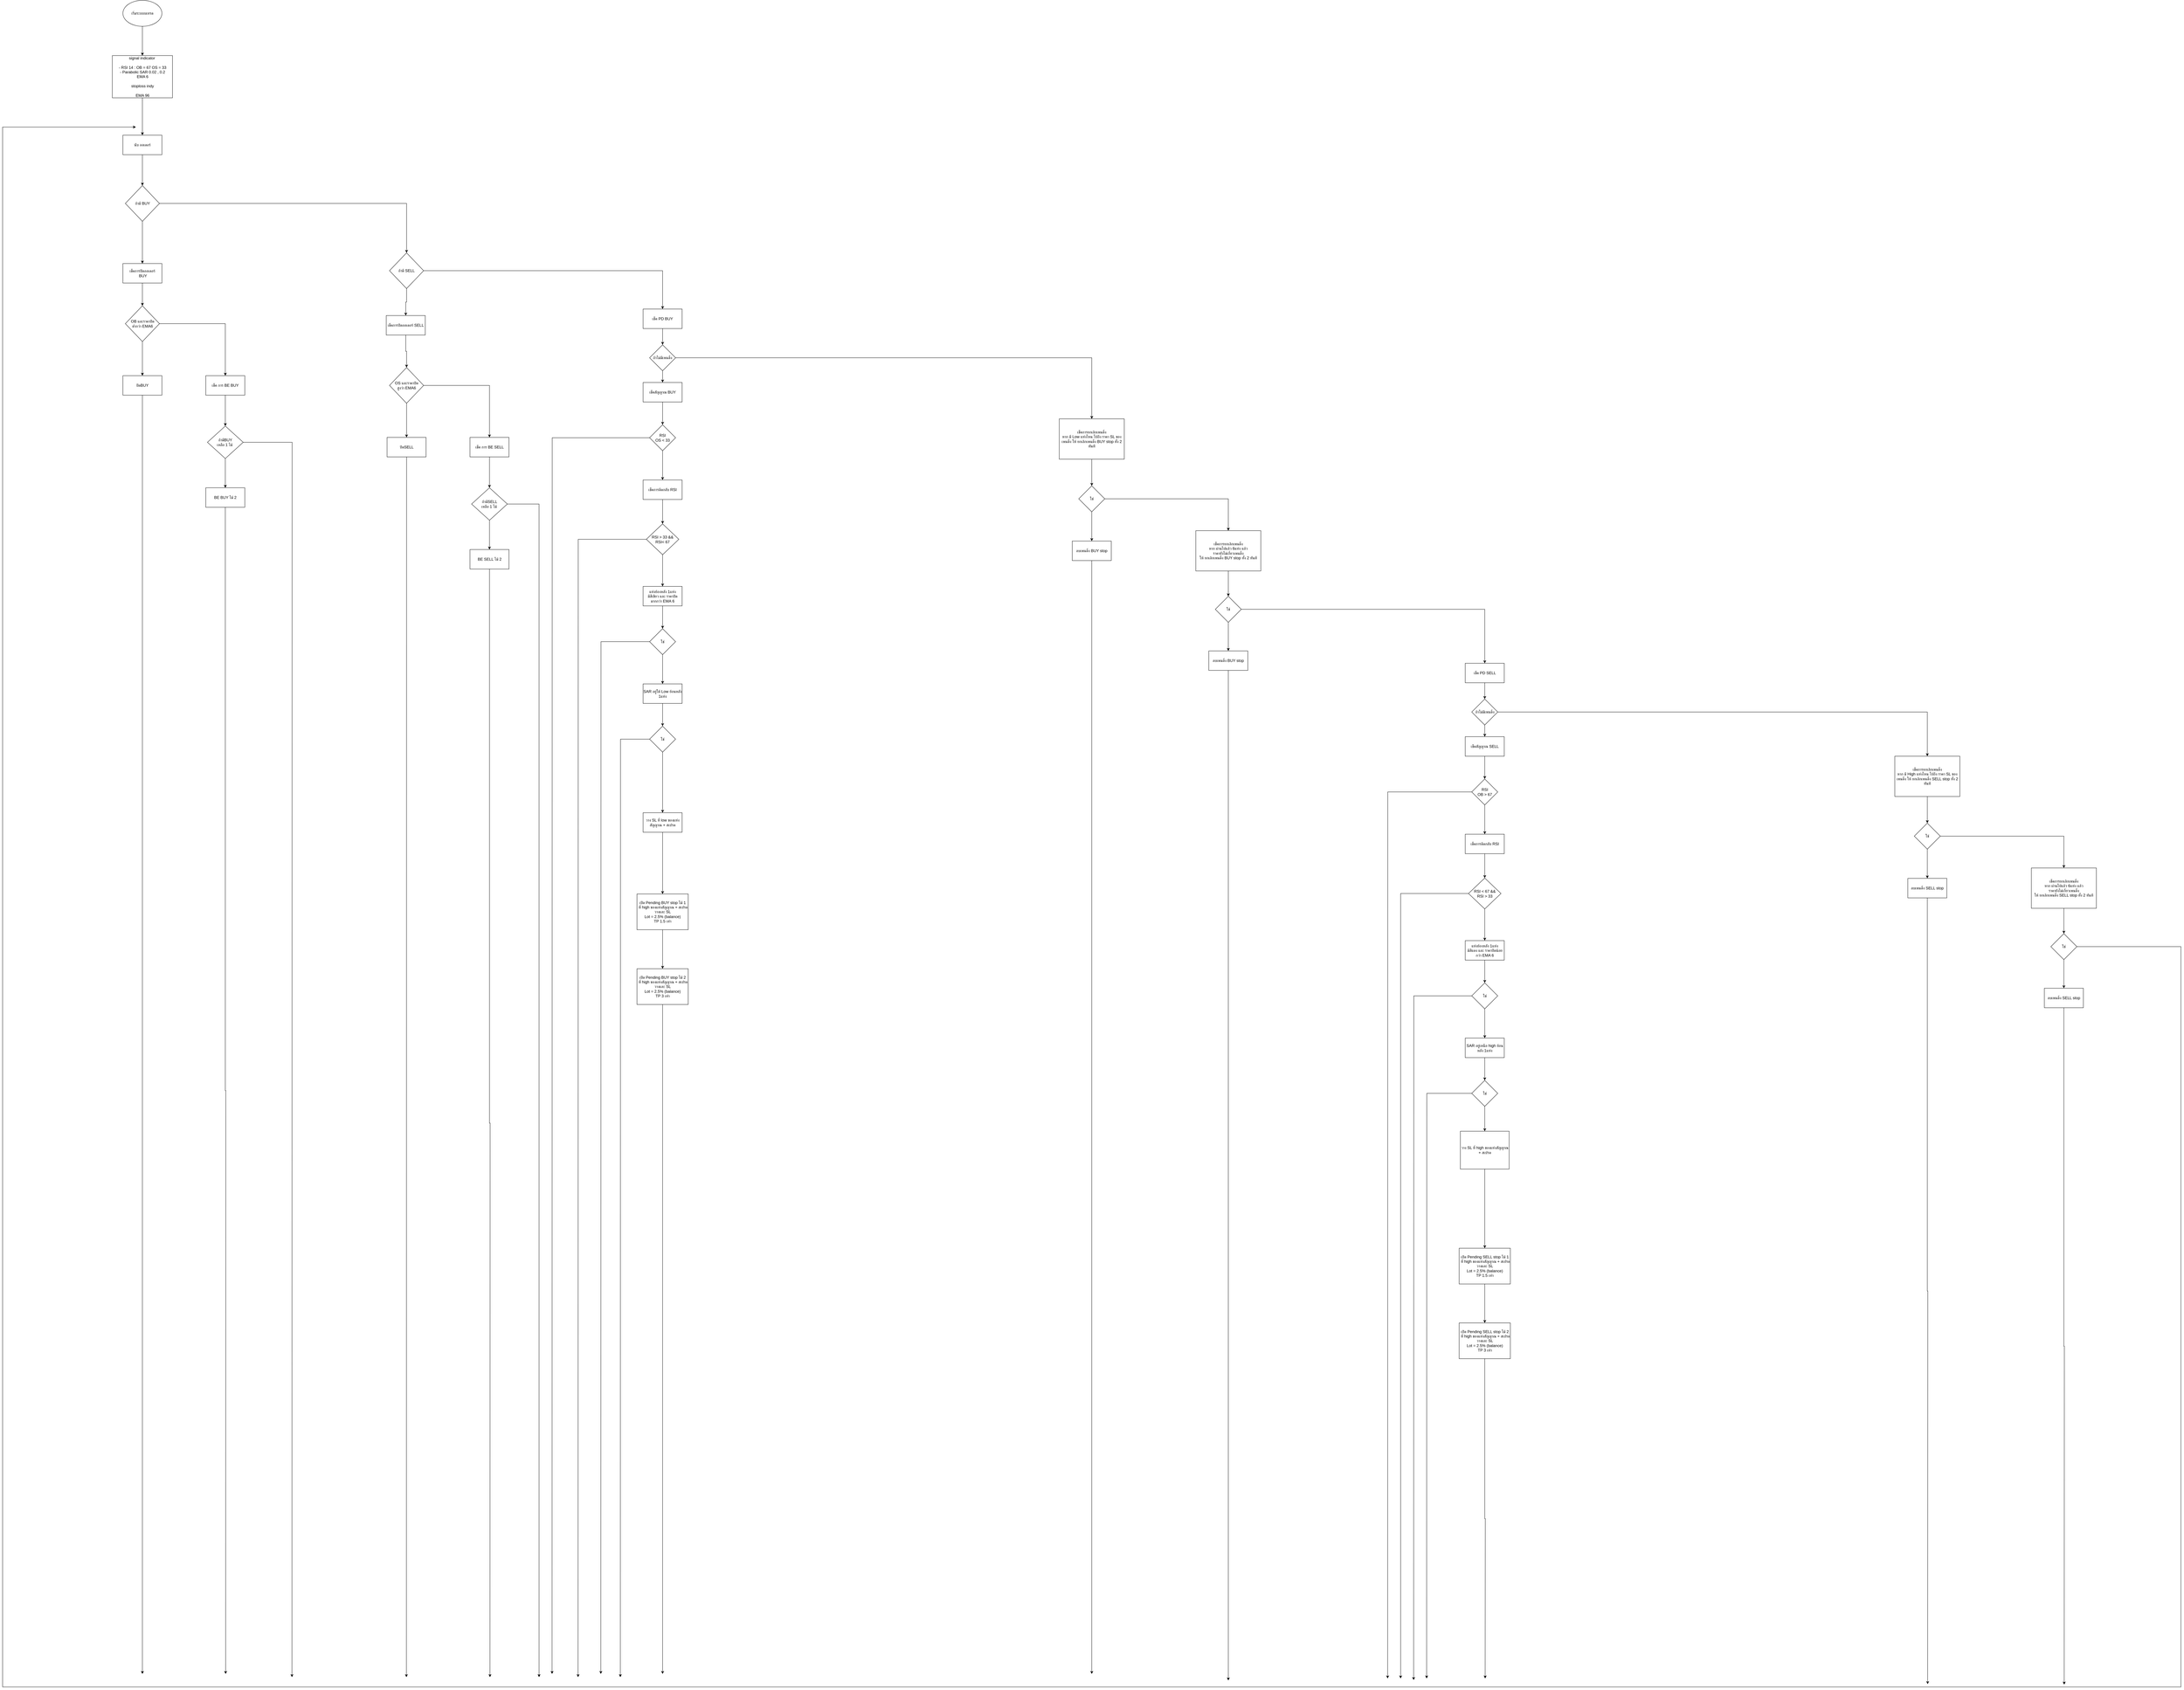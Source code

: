 <mxfile version="14.5.8" type="github">
  <diagram id="dHpRJ-4gGW41InI-ocSy" name="Page-1">
    <mxGraphModel dx="1422" dy="794" grid="1" gridSize="10" guides="1" tooltips="1" connect="1" arrows="1" fold="1" page="1" pageScale="1" pageWidth="1169" pageHeight="827" math="0" shadow="0">
      <root>
        <mxCell id="0" />
        <mxCell id="1" parent="0" />
        <mxCell id="hsY4HkFz0cet4jD83mKn-3" value="" style="edgeStyle=orthogonalEdgeStyle;rounded=0;orthogonalLoop=1;jettySize=auto;html=1;" parent="1" source="hsY4HkFz0cet4jD83mKn-1" target="hsY4HkFz0cet4jD83mKn-2" edge="1">
          <mxGeometry relative="1" as="geometry" />
        </mxCell>
        <mxCell id="hsY4HkFz0cet4jD83mKn-1" value="เริ่มระบบบเทรด" style="ellipse;whiteSpace=wrap;html=1;" parent="1" vertex="1">
          <mxGeometry x="520" y="50" width="120" height="80" as="geometry" />
        </mxCell>
        <mxCell id="hsY4HkFz0cet4jD83mKn-15" value="" style="edgeStyle=orthogonalEdgeStyle;rounded=0;orthogonalLoop=1;jettySize=auto;html=1;" parent="1" source="hsY4HkFz0cet4jD83mKn-2" target="hsY4HkFz0cet4jD83mKn-14" edge="1">
          <mxGeometry relative="1" as="geometry" />
        </mxCell>
        <mxCell id="hsY4HkFz0cet4jD83mKn-2" value="signal indicator&amp;nbsp;&lt;br&gt;&lt;br&gt;- RSI 14 : OB = 67 OS = 33&lt;br&gt;- Parabolic SAR 0.02 , 0.2&lt;br&gt;EMA 6&lt;br&gt;&lt;br&gt;stoploss indy&lt;br&gt;&lt;br&gt;EMA 96" style="whiteSpace=wrap;html=1;" parent="1" vertex="1">
          <mxGeometry x="487.5" y="220" width="185" height="130" as="geometry" />
        </mxCell>
        <mxCell id="hsY4HkFz0cet4jD83mKn-27" value="" style="edgeStyle=orthogonalEdgeStyle;rounded=0;orthogonalLoop=1;jettySize=auto;html=1;" parent="1" source="hsY4HkFz0cet4jD83mKn-6" target="hsY4HkFz0cet4jD83mKn-26" edge="1">
          <mxGeometry relative="1" as="geometry" />
        </mxCell>
        <mxCell id="hsY4HkFz0cet4jD83mKn-48" style="edgeStyle=orthogonalEdgeStyle;rounded=0;orthogonalLoop=1;jettySize=auto;html=1;exitX=0.5;exitY=1;exitDx=0;exitDy=0;entryX=0.5;entryY=0;entryDx=0;entryDy=0;" parent="1" source="hsY4HkFz0cet4jD83mKn-6" target="hsY4HkFz0cet4jD83mKn-47" edge="1">
          <mxGeometry relative="1" as="geometry" />
        </mxCell>
        <mxCell id="hsY4HkFz0cet4jD83mKn-6" value="OB และราคาปิด&lt;br&gt;ต่ำกว่า EMA6" style="rhombus;whiteSpace=wrap;html=1;" parent="1" vertex="1">
          <mxGeometry x="527.5" y="990" width="105" height="110" as="geometry" />
        </mxCell>
        <mxCell id="hsY4HkFz0cet4jD83mKn-32" value="" style="edgeStyle=orthogonalEdgeStyle;rounded=0;orthogonalLoop=1;jettySize=auto;html=1;" parent="1" source="hsY4HkFz0cet4jD83mKn-10" target="hsY4HkFz0cet4jD83mKn-31" edge="1">
          <mxGeometry relative="1" as="geometry" />
        </mxCell>
        <mxCell id="hsY4HkFz0cet4jD83mKn-173" style="edgeStyle=orthogonalEdgeStyle;rounded=0;orthogonalLoop=1;jettySize=auto;html=1;exitX=1;exitY=0.5;exitDx=0;exitDy=0;" parent="1" source="hsY4HkFz0cet4jD83mKn-10" edge="1">
          <mxGeometry relative="1" as="geometry">
            <mxPoint x="1040" y="5210" as="targetPoint" />
          </mxGeometry>
        </mxCell>
        <mxCell id="hsY4HkFz0cet4jD83mKn-10" value="ถ้ามีBUY&lt;br&gt;เหลือ 1 ไม้&amp;nbsp;" style="rhombus;whiteSpace=wrap;html=1;" parent="1" vertex="1">
          <mxGeometry x="780" y="1360" width="110" height="100" as="geometry" />
        </mxCell>
        <mxCell id="hsY4HkFz0cet4jD83mKn-20" style="edgeStyle=orthogonalEdgeStyle;rounded=0;orthogonalLoop=1;jettySize=auto;html=1;exitX=0.5;exitY=1;exitDx=0;exitDy=0;entryX=0.5;entryY=0;entryDx=0;entryDy=0;" parent="1" source="hsY4HkFz0cet4jD83mKn-14" target="hsY4HkFz0cet4jD83mKn-18" edge="1">
          <mxGeometry relative="1" as="geometry" />
        </mxCell>
        <mxCell id="hsY4HkFz0cet4jD83mKn-14" value="นับ ออเดอร์" style="whiteSpace=wrap;html=1;" parent="1" vertex="1">
          <mxGeometry x="520" y="465" width="120" height="60" as="geometry" />
        </mxCell>
        <mxCell id="hsY4HkFz0cet4jD83mKn-22" value="" style="edgeStyle=orthogonalEdgeStyle;rounded=0;orthogonalLoop=1;jettySize=auto;html=1;" parent="1" source="hsY4HkFz0cet4jD83mKn-18" target="hsY4HkFz0cet4jD83mKn-21" edge="1">
          <mxGeometry relative="1" as="geometry" />
        </mxCell>
        <mxCell id="hsY4HkFz0cet4jD83mKn-25" value="" style="edgeStyle=orthogonalEdgeStyle;rounded=0;orthogonalLoop=1;jettySize=auto;html=1;" parent="1" source="hsY4HkFz0cet4jD83mKn-18" target="hsY4HkFz0cet4jD83mKn-24" edge="1">
          <mxGeometry relative="1" as="geometry" />
        </mxCell>
        <mxCell id="hsY4HkFz0cet4jD83mKn-18" value="ถ้ามี BUY" style="rhombus;whiteSpace=wrap;html=1;" parent="1" vertex="1">
          <mxGeometry x="527.5" y="620" width="105" height="110" as="geometry" />
        </mxCell>
        <mxCell id="hsY4HkFz0cet4jD83mKn-23" style="edgeStyle=orthogonalEdgeStyle;rounded=0;orthogonalLoop=1;jettySize=auto;html=1;exitX=0.5;exitY=1;exitDx=0;exitDy=0;entryX=0.5;entryY=0;entryDx=0;entryDy=0;" parent="1" source="hsY4HkFz0cet4jD83mKn-21" target="hsY4HkFz0cet4jD83mKn-6" edge="1">
          <mxGeometry relative="1" as="geometry" />
        </mxCell>
        <mxCell id="hsY4HkFz0cet4jD83mKn-21" value="เช็คการปิดออเดอร์&lt;br&gt;&amp;nbsp;BUY" style="whiteSpace=wrap;html=1;" parent="1" vertex="1">
          <mxGeometry x="520" y="860" width="120" height="60" as="geometry" />
        </mxCell>
        <mxCell id="hsY4HkFz0cet4jD83mKn-44" style="edgeStyle=orthogonalEdgeStyle;rounded=0;orthogonalLoop=1;jettySize=auto;html=1;exitX=0.5;exitY=1;exitDx=0;exitDy=0;entryX=0.5;entryY=0;entryDx=0;entryDy=0;" parent="1" source="hsY4HkFz0cet4jD83mKn-24" target="hsY4HkFz0cet4jD83mKn-40" edge="1">
          <mxGeometry relative="1" as="geometry" />
        </mxCell>
        <mxCell id="hsY4HkFz0cet4jD83mKn-72" value="" style="edgeStyle=orthogonalEdgeStyle;rounded=0;orthogonalLoop=1;jettySize=auto;html=1;" parent="1" source="hsY4HkFz0cet4jD83mKn-24" target="hsY4HkFz0cet4jD83mKn-71" edge="1">
          <mxGeometry relative="1" as="geometry" />
        </mxCell>
        <mxCell id="hsY4HkFz0cet4jD83mKn-24" value="ถ้ามี SELL" style="rhombus;whiteSpace=wrap;html=1;" parent="1" vertex="1">
          <mxGeometry x="1340" y="827" width="105" height="110" as="geometry" />
        </mxCell>
        <mxCell id="hsY4HkFz0cet4jD83mKn-28" style="edgeStyle=orthogonalEdgeStyle;rounded=0;orthogonalLoop=1;jettySize=auto;html=1;exitX=0.5;exitY=1;exitDx=0;exitDy=0;entryX=0.5;entryY=0;entryDx=0;entryDy=0;" parent="1" source="hsY4HkFz0cet4jD83mKn-26" target="hsY4HkFz0cet4jD83mKn-10" edge="1">
          <mxGeometry relative="1" as="geometry" />
        </mxCell>
        <mxCell id="hsY4HkFz0cet4jD83mKn-26" value="เช็ค การ BE BUY" style="whiteSpace=wrap;html=1;" parent="1" vertex="1">
          <mxGeometry x="775" y="1205" width="120" height="60" as="geometry" />
        </mxCell>
        <mxCell id="hsY4HkFz0cet4jD83mKn-174" style="edgeStyle=orthogonalEdgeStyle;rounded=0;orthogonalLoop=1;jettySize=auto;html=1;exitX=0.5;exitY=1;exitDx=0;exitDy=0;" parent="1" source="hsY4HkFz0cet4jD83mKn-31" edge="1">
          <mxGeometry relative="1" as="geometry">
            <mxPoint x="836" y="5200" as="targetPoint" />
          </mxGeometry>
        </mxCell>
        <mxCell id="hsY4HkFz0cet4jD83mKn-31" value="BE BUY ไม้ 2" style="whiteSpace=wrap;html=1;" parent="1" vertex="1">
          <mxGeometry x="775" y="1550" width="120" height="60" as="geometry" />
        </mxCell>
        <mxCell id="hsY4HkFz0cet4jD83mKn-34" value="" style="edgeStyle=orthogonalEdgeStyle;rounded=0;orthogonalLoop=1;jettySize=auto;html=1;" parent="1" source="hsY4HkFz0cet4jD83mKn-35" target="hsY4HkFz0cet4jD83mKn-42" edge="1">
          <mxGeometry relative="1" as="geometry" />
        </mxCell>
        <mxCell id="hsY4HkFz0cet4jD83mKn-46" value="" style="edgeStyle=orthogonalEdgeStyle;rounded=0;orthogonalLoop=1;jettySize=auto;html=1;" parent="1" source="hsY4HkFz0cet4jD83mKn-35" target="hsY4HkFz0cet4jD83mKn-45" edge="1">
          <mxGeometry relative="1" as="geometry" />
        </mxCell>
        <mxCell id="hsY4HkFz0cet4jD83mKn-35" value="OS และราคาปิด&lt;br&gt;สูงว่า EMA6" style="rhombus;whiteSpace=wrap;html=1;" parent="1" vertex="1">
          <mxGeometry x="1340" y="1180" width="105" height="110" as="geometry" />
        </mxCell>
        <mxCell id="hsY4HkFz0cet4jD83mKn-36" value="" style="edgeStyle=orthogonalEdgeStyle;rounded=0;orthogonalLoop=1;jettySize=auto;html=1;" parent="1" source="hsY4HkFz0cet4jD83mKn-37" target="hsY4HkFz0cet4jD83mKn-43" edge="1">
          <mxGeometry relative="1" as="geometry" />
        </mxCell>
        <mxCell id="hsY4HkFz0cet4jD83mKn-171" style="edgeStyle=orthogonalEdgeStyle;rounded=0;orthogonalLoop=1;jettySize=auto;html=1;exitX=1;exitY=0.5;exitDx=0;exitDy=0;" parent="1" source="hsY4HkFz0cet4jD83mKn-37" edge="1">
          <mxGeometry relative="1" as="geometry">
            <mxPoint x="1800" y="5210" as="targetPoint" />
            <Array as="points">
              <mxPoint x="1800" y="1600" />
              <mxPoint x="1800" y="4485" />
            </Array>
          </mxGeometry>
        </mxCell>
        <mxCell id="hsY4HkFz0cet4jD83mKn-37" value="ถ้ามีSELL&lt;br&gt;เหลือ 1 ไม้&amp;nbsp;" style="rhombus;whiteSpace=wrap;html=1;" parent="1" vertex="1">
          <mxGeometry x="1592.5" y="1550" width="110" height="100" as="geometry" />
        </mxCell>
        <mxCell id="hsY4HkFz0cet4jD83mKn-39" style="edgeStyle=orthogonalEdgeStyle;rounded=0;orthogonalLoop=1;jettySize=auto;html=1;exitX=0.5;exitY=1;exitDx=0;exitDy=0;entryX=0.5;entryY=0;entryDx=0;entryDy=0;" parent="1" source="hsY4HkFz0cet4jD83mKn-40" target="hsY4HkFz0cet4jD83mKn-35" edge="1">
          <mxGeometry relative="1" as="geometry" />
        </mxCell>
        <mxCell id="hsY4HkFz0cet4jD83mKn-40" value="เช็คการปิดออเดอร์ SELL" style="whiteSpace=wrap;html=1;" parent="1" vertex="1">
          <mxGeometry x="1330" y="1020" width="120" height="60" as="geometry" />
        </mxCell>
        <mxCell id="hsY4HkFz0cet4jD83mKn-41" style="edgeStyle=orthogonalEdgeStyle;rounded=0;orthogonalLoop=1;jettySize=auto;html=1;exitX=0.5;exitY=1;exitDx=0;exitDy=0;entryX=0.5;entryY=0;entryDx=0;entryDy=0;" parent="1" source="hsY4HkFz0cet4jD83mKn-42" target="hsY4HkFz0cet4jD83mKn-37" edge="1">
          <mxGeometry relative="1" as="geometry" />
        </mxCell>
        <mxCell id="hsY4HkFz0cet4jD83mKn-42" value="เช็ค การ BE SELL" style="whiteSpace=wrap;html=1;" parent="1" vertex="1">
          <mxGeometry x="1587.5" y="1395" width="120" height="60" as="geometry" />
        </mxCell>
        <mxCell id="hsY4HkFz0cet4jD83mKn-170" style="edgeStyle=orthogonalEdgeStyle;rounded=0;orthogonalLoop=1;jettySize=auto;html=1;exitX=0.5;exitY=1;exitDx=0;exitDy=0;" parent="1" source="hsY4HkFz0cet4jD83mKn-43" edge="1">
          <mxGeometry relative="1" as="geometry">
            <mxPoint x="1649" y="5210" as="targetPoint" />
          </mxGeometry>
        </mxCell>
        <mxCell id="hsY4HkFz0cet4jD83mKn-43" value="BE SELL ไม้ 2" style="whiteSpace=wrap;html=1;" parent="1" vertex="1">
          <mxGeometry x="1587.5" y="1740" width="120" height="60" as="geometry" />
        </mxCell>
        <mxCell id="hsY4HkFz0cet4jD83mKn-172" style="edgeStyle=orthogonalEdgeStyle;rounded=0;orthogonalLoop=1;jettySize=auto;html=1;exitX=0.5;exitY=1;exitDx=0;exitDy=0;" parent="1" source="hsY4HkFz0cet4jD83mKn-45" edge="1">
          <mxGeometry relative="1" as="geometry">
            <mxPoint x="1392" y="5210" as="targetPoint" />
          </mxGeometry>
        </mxCell>
        <mxCell id="hsY4HkFz0cet4jD83mKn-45" value="&lt;span&gt;ปิดSELL&lt;/span&gt;" style="whiteSpace=wrap;html=1;" parent="1" vertex="1">
          <mxGeometry x="1332.5" y="1395" width="120" height="60" as="geometry" />
        </mxCell>
        <mxCell id="hsY4HkFz0cet4jD83mKn-175" style="edgeStyle=orthogonalEdgeStyle;rounded=0;orthogonalLoop=1;jettySize=auto;html=1;exitX=0.5;exitY=1;exitDx=0;exitDy=0;" parent="1" source="hsY4HkFz0cet4jD83mKn-47" edge="1">
          <mxGeometry relative="1" as="geometry">
            <mxPoint x="580" y="5200" as="targetPoint" />
            <Array as="points">
              <mxPoint x="580" y="4482" />
            </Array>
          </mxGeometry>
        </mxCell>
        <mxCell id="hsY4HkFz0cet4jD83mKn-47" value="&lt;span&gt;ปิดBUY&lt;/span&gt;" style="whiteSpace=wrap;html=1;" parent="1" vertex="1">
          <mxGeometry x="520" y="1205" width="120" height="60" as="geometry" />
        </mxCell>
        <mxCell id="hsY4HkFz0cet4jD83mKn-52" value="" style="edgeStyle=orthogonalEdgeStyle;rounded=0;orthogonalLoop=1;jettySize=auto;html=1;" parent="1" source="hsY4HkFz0cet4jD83mKn-49" target="hsY4HkFz0cet4jD83mKn-51" edge="1">
          <mxGeometry relative="1" as="geometry" />
        </mxCell>
        <mxCell id="hsY4HkFz0cet4jD83mKn-49" value="เช็คสัญญาณ BUY" style="whiteSpace=wrap;html=1;" parent="1" vertex="1">
          <mxGeometry x="2120" y="1226" width="120" height="60" as="geometry" />
        </mxCell>
        <mxCell id="hsY4HkFz0cet4jD83mKn-54" value="" style="edgeStyle=orthogonalEdgeStyle;rounded=0;orthogonalLoop=1;jettySize=auto;html=1;" parent="1" source="hsY4HkFz0cet4jD83mKn-51" target="hsY4HkFz0cet4jD83mKn-53" edge="1">
          <mxGeometry relative="1" as="geometry" />
        </mxCell>
        <mxCell id="hsY4HkFz0cet4jD83mKn-166" style="edgeStyle=orthogonalEdgeStyle;rounded=0;orthogonalLoop=1;jettySize=auto;html=1;exitX=0;exitY=0.5;exitDx=0;exitDy=0;" parent="1" source="hsY4HkFz0cet4jD83mKn-51" edge="1">
          <mxGeometry relative="1" as="geometry">
            <mxPoint x="1840" y="5200" as="targetPoint" />
          </mxGeometry>
        </mxCell>
        <mxCell id="hsY4HkFz0cet4jD83mKn-51" value="RSI&lt;br&gt;OS &amp;lt; 33" style="rhombus;whiteSpace=wrap;html=1;" parent="1" vertex="1">
          <mxGeometry x="2140" y="1356" width="80" height="80" as="geometry" />
        </mxCell>
        <mxCell id="hsY4HkFz0cet4jD83mKn-56" value="" style="edgeStyle=orthogonalEdgeStyle;rounded=0;orthogonalLoop=1;jettySize=auto;html=1;" parent="1" source="hsY4HkFz0cet4jD83mKn-53" target="hsY4HkFz0cet4jD83mKn-55" edge="1">
          <mxGeometry relative="1" as="geometry" />
        </mxCell>
        <mxCell id="hsY4HkFz0cet4jD83mKn-53" value="เช็คการดีดกลับ RSI" style="whiteSpace=wrap;html=1;" parent="1" vertex="1">
          <mxGeometry x="2120" y="1526" width="120" height="60" as="geometry" />
        </mxCell>
        <mxCell id="hsY4HkFz0cet4jD83mKn-60" value="" style="edgeStyle=orthogonalEdgeStyle;rounded=0;orthogonalLoop=1;jettySize=auto;html=1;" parent="1" source="hsY4HkFz0cet4jD83mKn-55" target="hsY4HkFz0cet4jD83mKn-59" edge="1">
          <mxGeometry relative="1" as="geometry" />
        </mxCell>
        <mxCell id="hsY4HkFz0cet4jD83mKn-167" style="edgeStyle=orthogonalEdgeStyle;rounded=0;orthogonalLoop=1;jettySize=auto;html=1;exitX=0;exitY=0.5;exitDx=0;exitDy=0;" parent="1" source="hsY4HkFz0cet4jD83mKn-55" edge="1">
          <mxGeometry relative="1" as="geometry">
            <mxPoint x="1920" y="5210" as="targetPoint" />
          </mxGeometry>
        </mxCell>
        <mxCell id="hsY4HkFz0cet4jD83mKn-55" value="RSI &amp;gt; 33 &amp;amp;&amp;amp; &lt;br&gt;RSI&amp;lt; 67" style="rhombus;whiteSpace=wrap;html=1;" parent="1" vertex="1">
          <mxGeometry x="2130" y="1661" width="100" height="95" as="geometry" />
        </mxCell>
        <mxCell id="hsY4HkFz0cet4jD83mKn-62" value="" style="edgeStyle=orthogonalEdgeStyle;rounded=0;orthogonalLoop=1;jettySize=auto;html=1;" parent="1" source="hsY4HkFz0cet4jD83mKn-59" target="hsY4HkFz0cet4jD83mKn-61" edge="1">
          <mxGeometry relative="1" as="geometry" />
        </mxCell>
        <mxCell id="hsY4HkFz0cet4jD83mKn-59" value="แท่งย้องหลัง 1แท่ง &lt;br&gt;มีสีเขียว และ ราคาปิดมากกว่า EMA 6" style="whiteSpace=wrap;html=1;" parent="1" vertex="1">
          <mxGeometry x="2120" y="1853.5" width="120" height="60" as="geometry" />
        </mxCell>
        <mxCell id="hsY4HkFz0cet4jD83mKn-64" value="" style="edgeStyle=orthogonalEdgeStyle;rounded=0;orthogonalLoop=1;jettySize=auto;html=1;" parent="1" source="hsY4HkFz0cet4jD83mKn-61" target="hsY4HkFz0cet4jD83mKn-63" edge="1">
          <mxGeometry relative="1" as="geometry" />
        </mxCell>
        <mxCell id="hsY4HkFz0cet4jD83mKn-168" style="edgeStyle=orthogonalEdgeStyle;rounded=0;orthogonalLoop=1;jettySize=auto;html=1;exitX=0;exitY=0.5;exitDx=0;exitDy=0;" parent="1" source="hsY4HkFz0cet4jD83mKn-61" edge="1">
          <mxGeometry relative="1" as="geometry">
            <mxPoint x="1990" y="5200" as="targetPoint" />
          </mxGeometry>
        </mxCell>
        <mxCell id="hsY4HkFz0cet4jD83mKn-61" value="ใช่" style="rhombus;whiteSpace=wrap;html=1;" parent="1" vertex="1">
          <mxGeometry x="2140" y="1983.5" width="80" height="80" as="geometry" />
        </mxCell>
        <mxCell id="hsY4HkFz0cet4jD83mKn-66" value="" style="edgeStyle=orthogonalEdgeStyle;rounded=0;orthogonalLoop=1;jettySize=auto;html=1;" parent="1" source="hsY4HkFz0cet4jD83mKn-63" target="hsY4HkFz0cet4jD83mKn-65" edge="1">
          <mxGeometry relative="1" as="geometry" />
        </mxCell>
        <mxCell id="hsY4HkFz0cet4jD83mKn-63" value="SAR อยู่ใต้ Low ย้อนหลัง 1แท่ง" style="whiteSpace=wrap;html=1;" parent="1" vertex="1">
          <mxGeometry x="2120" y="2153.5" width="120" height="60" as="geometry" />
        </mxCell>
        <mxCell id="hsY4HkFz0cet4jD83mKn-169" style="edgeStyle=orthogonalEdgeStyle;rounded=0;orthogonalLoop=1;jettySize=auto;html=1;exitX=0;exitY=0.5;exitDx=0;exitDy=0;" parent="1" source="hsY4HkFz0cet4jD83mKn-65" edge="1">
          <mxGeometry relative="1" as="geometry">
            <mxPoint x="2050" y="5210" as="targetPoint" />
          </mxGeometry>
        </mxCell>
        <mxCell id="MEksfAzQ1T-mVPCm9ah5-2" style="edgeStyle=orthogonalEdgeStyle;rounded=0;orthogonalLoop=1;jettySize=auto;html=1;exitX=0.5;exitY=1;exitDx=0;exitDy=0;entryX=0.5;entryY=0;entryDx=0;entryDy=0;" edge="1" parent="1" source="hsY4HkFz0cet4jD83mKn-65" target="MEksfAzQ1T-mVPCm9ah5-1">
          <mxGeometry relative="1" as="geometry" />
        </mxCell>
        <mxCell id="hsY4HkFz0cet4jD83mKn-65" value="ใช่" style="rhombus;whiteSpace=wrap;html=1;" parent="1" vertex="1">
          <mxGeometry x="2140" y="2283.5" width="80" height="80" as="geometry" />
        </mxCell>
        <mxCell id="hsY4HkFz0cet4jD83mKn-83" value="" style="edgeStyle=orthogonalEdgeStyle;rounded=0;orthogonalLoop=1;jettySize=auto;html=1;entryX=0.5;entryY=0;entryDx=0;entryDy=0;" parent="1" source="hsY4HkFz0cet4jD83mKn-67" target="hsY4HkFz0cet4jD83mKn-84" edge="1">
          <mxGeometry relative="1" as="geometry">
            <mxPoint x="2180" y="3005" as="targetPoint" />
          </mxGeometry>
        </mxCell>
        <mxCell id="hsY4HkFz0cet4jD83mKn-67" value="เปิด Pending BUY stop ไม้ 1&lt;br&gt;&amp;nbsp;ที่ high ของแท่งสัญญาณ + สเปรด วางและ SL&lt;br&gt;Lot = 2.5% (balance)&lt;br&gt;TP 1.5 เท่า" style="whiteSpace=wrap;html=1;" parent="1" vertex="1">
          <mxGeometry x="2101.25" y="2800" width="157.5" height="110" as="geometry" />
        </mxCell>
        <mxCell id="hsY4HkFz0cet4jD83mKn-74" value="" style="edgeStyle=orthogonalEdgeStyle;rounded=0;orthogonalLoop=1;jettySize=auto;html=1;" parent="1" source="hsY4HkFz0cet4jD83mKn-71" target="hsY4HkFz0cet4jD83mKn-73" edge="1">
          <mxGeometry relative="1" as="geometry" />
        </mxCell>
        <mxCell id="hsY4HkFz0cet4jD83mKn-71" value="เช็ค PD BUY" style="whiteSpace=wrap;html=1;" parent="1" vertex="1">
          <mxGeometry x="2120" y="1000" width="120" height="60" as="geometry" />
        </mxCell>
        <mxCell id="hsY4HkFz0cet4jD83mKn-75" style="edgeStyle=orthogonalEdgeStyle;rounded=0;orthogonalLoop=1;jettySize=auto;html=1;exitX=0.5;exitY=1;exitDx=0;exitDy=0;entryX=0.5;entryY=0;entryDx=0;entryDy=0;" parent="1" source="hsY4HkFz0cet4jD83mKn-73" target="hsY4HkFz0cet4jD83mKn-49" edge="1">
          <mxGeometry relative="1" as="geometry" />
        </mxCell>
        <mxCell id="hwHLhOgXQ_lcE9KCFWZn-3" style="edgeStyle=orthogonalEdgeStyle;rounded=0;orthogonalLoop=1;jettySize=auto;html=1;exitX=1;exitY=0.5;exitDx=0;exitDy=0;entryX=0.5;entryY=0;entryDx=0;entryDy=0;" parent="1" source="hsY4HkFz0cet4jD83mKn-73" target="hwHLhOgXQ_lcE9KCFWZn-1" edge="1">
          <mxGeometry relative="1" as="geometry" />
        </mxCell>
        <mxCell id="hsY4HkFz0cet4jD83mKn-73" value="ถ้าไม่มีเพนดิ้ง" style="rhombus;whiteSpace=wrap;html=1;" parent="1" vertex="1">
          <mxGeometry x="2140" y="1110" width="80" height="80" as="geometry" />
        </mxCell>
        <mxCell id="hsY4HkFz0cet4jD83mKn-159" style="edgeStyle=orthogonalEdgeStyle;rounded=0;orthogonalLoop=1;jettySize=auto;html=1;exitX=0.5;exitY=1;exitDx=0;exitDy=0;" parent="1" source="hsY4HkFz0cet4jD83mKn-84" edge="1">
          <mxGeometry relative="1" as="geometry">
            <mxPoint x="2180" y="5200" as="targetPoint" />
          </mxGeometry>
        </mxCell>
        <mxCell id="hsY4HkFz0cet4jD83mKn-84" value="เปิด Pending BUY stop ไม้ 2&lt;br&gt;&amp;nbsp;ที่ high ของแท่งสัญญาณ + สเปรด วางและ SL&lt;br&gt;Lot = 2.5% (balance)&lt;br&gt;TP 3 เท่า" style="whiteSpace=wrap;html=1;" parent="1" vertex="1">
          <mxGeometry x="2101.25" y="3030" width="157.5" height="110" as="geometry" />
        </mxCell>
        <mxCell id="hsY4HkFz0cet4jD83mKn-106" value="" style="edgeStyle=orthogonalEdgeStyle;rounded=0;orthogonalLoop=1;jettySize=auto;html=1;" parent="1" source="hsY4HkFz0cet4jD83mKn-107" target="hsY4HkFz0cet4jD83mKn-109" edge="1">
          <mxGeometry relative="1" as="geometry" />
        </mxCell>
        <mxCell id="hsY4HkFz0cet4jD83mKn-107" value="เช็คสัญญาณ SELL" style="whiteSpace=wrap;html=1;" parent="1" vertex="1">
          <mxGeometry x="4648.75" y="2316" width="120" height="60" as="geometry" />
        </mxCell>
        <mxCell id="hsY4HkFz0cet4jD83mKn-108" value="" style="edgeStyle=orthogonalEdgeStyle;rounded=0;orthogonalLoop=1;jettySize=auto;html=1;" parent="1" source="hsY4HkFz0cet4jD83mKn-109" target="hsY4HkFz0cet4jD83mKn-111" edge="1">
          <mxGeometry relative="1" as="geometry" />
        </mxCell>
        <mxCell id="hsY4HkFz0cet4jD83mKn-161" style="edgeStyle=orthogonalEdgeStyle;rounded=0;orthogonalLoop=1;jettySize=auto;html=1;exitX=0;exitY=0.5;exitDx=0;exitDy=0;" parent="1" source="hsY4HkFz0cet4jD83mKn-109" edge="1">
          <mxGeometry relative="1" as="geometry">
            <mxPoint x="4410" y="5214" as="targetPoint" />
          </mxGeometry>
        </mxCell>
        <mxCell id="hsY4HkFz0cet4jD83mKn-109" value="RSI&lt;br&gt;OB &amp;gt; 67" style="rhombus;whiteSpace=wrap;html=1;" parent="1" vertex="1">
          <mxGeometry x="4668.75" y="2446" width="80" height="80" as="geometry" />
        </mxCell>
        <mxCell id="hsY4HkFz0cet4jD83mKn-110" value="" style="edgeStyle=orthogonalEdgeStyle;rounded=0;orthogonalLoop=1;jettySize=auto;html=1;" parent="1" source="hsY4HkFz0cet4jD83mKn-111" target="hsY4HkFz0cet4jD83mKn-113" edge="1">
          <mxGeometry relative="1" as="geometry" />
        </mxCell>
        <mxCell id="hsY4HkFz0cet4jD83mKn-111" value="เช็คการดีดกลับ RSI" style="whiteSpace=wrap;html=1;" parent="1" vertex="1">
          <mxGeometry x="4648.75" y="2616" width="120" height="60" as="geometry" />
        </mxCell>
        <mxCell id="hsY4HkFz0cet4jD83mKn-112" value="" style="edgeStyle=orthogonalEdgeStyle;rounded=0;orthogonalLoop=1;jettySize=auto;html=1;" parent="1" source="hsY4HkFz0cet4jD83mKn-113" target="hsY4HkFz0cet4jD83mKn-115" edge="1">
          <mxGeometry relative="1" as="geometry" />
        </mxCell>
        <mxCell id="hsY4HkFz0cet4jD83mKn-162" style="edgeStyle=orthogonalEdgeStyle;rounded=0;orthogonalLoop=1;jettySize=auto;html=1;exitX=0;exitY=0.5;exitDx=0;exitDy=0;" parent="1" source="hsY4HkFz0cet4jD83mKn-113" edge="1">
          <mxGeometry relative="1" as="geometry">
            <mxPoint x="4450" y="5214" as="targetPoint" />
            <Array as="points">
              <mxPoint x="4450" y="2798" />
            </Array>
          </mxGeometry>
        </mxCell>
        <mxCell id="hsY4HkFz0cet4jD83mKn-113" value="RSI &amp;lt; 67 &amp;amp;&amp;amp; &lt;br&gt;RSI &amp;gt; 33" style="rhombus;whiteSpace=wrap;html=1;" parent="1" vertex="1">
          <mxGeometry x="4658.75" y="2751" width="100" height="95" as="geometry" />
        </mxCell>
        <mxCell id="hsY4HkFz0cet4jD83mKn-114" value="" style="edgeStyle=orthogonalEdgeStyle;rounded=0;orthogonalLoop=1;jettySize=auto;html=1;" parent="1" source="hsY4HkFz0cet4jD83mKn-115" target="hsY4HkFz0cet4jD83mKn-117" edge="1">
          <mxGeometry relative="1" as="geometry" />
        </mxCell>
        <mxCell id="hsY4HkFz0cet4jD83mKn-115" value="แท่งย้องหลัง 1แท่ง &lt;br&gt;มีสีแดง และ ราคาปิดน้อยกว่า EMA 6" style="whiteSpace=wrap;html=1;" parent="1" vertex="1">
          <mxGeometry x="4648.75" y="2943.5" width="120" height="60" as="geometry" />
        </mxCell>
        <mxCell id="hsY4HkFz0cet4jD83mKn-116" value="" style="edgeStyle=orthogonalEdgeStyle;rounded=0;orthogonalLoop=1;jettySize=auto;html=1;" parent="1" source="hsY4HkFz0cet4jD83mKn-117" target="hsY4HkFz0cet4jD83mKn-119" edge="1">
          <mxGeometry relative="1" as="geometry" />
        </mxCell>
        <mxCell id="hsY4HkFz0cet4jD83mKn-163" style="edgeStyle=orthogonalEdgeStyle;rounded=0;orthogonalLoop=1;jettySize=auto;html=1;exitX=0;exitY=0.5;exitDx=0;exitDy=0;" parent="1" source="hsY4HkFz0cet4jD83mKn-117" edge="1">
          <mxGeometry relative="1" as="geometry">
            <mxPoint x="4490" y="5218.706" as="targetPoint" />
          </mxGeometry>
        </mxCell>
        <mxCell id="hsY4HkFz0cet4jD83mKn-117" value="ใช่" style="rhombus;whiteSpace=wrap;html=1;" parent="1" vertex="1">
          <mxGeometry x="4668.75" y="3073.5" width="80" height="80" as="geometry" />
        </mxCell>
        <mxCell id="hsY4HkFz0cet4jD83mKn-118" value="" style="edgeStyle=orthogonalEdgeStyle;rounded=0;orthogonalLoop=1;jettySize=auto;html=1;" parent="1" source="hsY4HkFz0cet4jD83mKn-119" target="hsY4HkFz0cet4jD83mKn-121" edge="1">
          <mxGeometry relative="1" as="geometry" />
        </mxCell>
        <mxCell id="hsY4HkFz0cet4jD83mKn-119" value="SAR อยู่เหนือ high ย้อนหลัง 1แท่ง" style="whiteSpace=wrap;html=1;" parent="1" vertex="1">
          <mxGeometry x="4648.75" y="3243.5" width="120" height="60" as="geometry" />
        </mxCell>
        <mxCell id="hsY4HkFz0cet4jD83mKn-120" value="" style="edgeStyle=orthogonalEdgeStyle;rounded=0;orthogonalLoop=1;jettySize=auto;html=1;" parent="1" source="hsY4HkFz0cet4jD83mKn-121" target="hsY4HkFz0cet4jD83mKn-132" edge="1">
          <mxGeometry relative="1" as="geometry" />
        </mxCell>
        <mxCell id="hsY4HkFz0cet4jD83mKn-164" style="edgeStyle=orthogonalEdgeStyle;rounded=0;orthogonalLoop=1;jettySize=auto;html=1;exitX=0;exitY=0.5;exitDx=0;exitDy=0;" parent="1" source="hsY4HkFz0cet4jD83mKn-121" edge="1">
          <mxGeometry relative="1" as="geometry">
            <mxPoint x="4530" y="5214" as="targetPoint" />
          </mxGeometry>
        </mxCell>
        <mxCell id="hsY4HkFz0cet4jD83mKn-121" value="ใช่" style="rhombus;whiteSpace=wrap;html=1;" parent="1" vertex="1">
          <mxGeometry x="4668.75" y="3373.5" width="80" height="80" as="geometry" />
        </mxCell>
        <mxCell id="hsY4HkFz0cet4jD83mKn-122" value="" style="edgeStyle=orthogonalEdgeStyle;rounded=0;orthogonalLoop=1;jettySize=auto;html=1;entryX=0.5;entryY=0;entryDx=0;entryDy=0;" parent="1" source="hsY4HkFz0cet4jD83mKn-123" target="hsY4HkFz0cet4jD83mKn-133" edge="1">
          <mxGeometry relative="1" as="geometry">
            <mxPoint x="4708.75" y="4095" as="targetPoint" />
          </mxGeometry>
        </mxCell>
        <mxCell id="hsY4HkFz0cet4jD83mKn-123" value="เปิด Pending SELL stop ไม้ 1&lt;br&gt;&amp;nbsp;ที่ high ของแท่งสัญญาณ + สเปรด วางและ SL&lt;br&gt;Lot = 2.5% (balance)&lt;br&gt;TP 1.5 เท่า" style="whiteSpace=wrap;html=1;" parent="1" vertex="1">
          <mxGeometry x="4630" y="3890" width="157.5" height="110" as="geometry" />
        </mxCell>
        <mxCell id="hsY4HkFz0cet4jD83mKn-124" value="" style="edgeStyle=orthogonalEdgeStyle;rounded=0;orthogonalLoop=1;jettySize=auto;html=1;" parent="1" source="hsY4HkFz0cet4jD83mKn-125" target="hsY4HkFz0cet4jD83mKn-127" edge="1">
          <mxGeometry relative="1" as="geometry" />
        </mxCell>
        <mxCell id="hsY4HkFz0cet4jD83mKn-125" value="เช็ค PD SELL" style="whiteSpace=wrap;html=1;" parent="1" vertex="1">
          <mxGeometry x="4648.75" y="2090" width="120" height="60" as="geometry" />
        </mxCell>
        <mxCell id="hsY4HkFz0cet4jD83mKn-126" style="edgeStyle=orthogonalEdgeStyle;rounded=0;orthogonalLoop=1;jettySize=auto;html=1;exitX=0.5;exitY=1;exitDx=0;exitDy=0;entryX=0.5;entryY=0;entryDx=0;entryDy=0;" parent="1" source="hsY4HkFz0cet4jD83mKn-127" target="hsY4HkFz0cet4jD83mKn-107" edge="1">
          <mxGeometry relative="1" as="geometry" />
        </mxCell>
        <mxCell id="hwHLhOgXQ_lcE9KCFWZn-32" style="edgeStyle=orthogonalEdgeStyle;rounded=0;orthogonalLoop=1;jettySize=auto;html=1;exitX=1;exitY=0.5;exitDx=0;exitDy=0;entryX=0.5;entryY=0;entryDx=0;entryDy=0;" parent="1" source="hsY4HkFz0cet4jD83mKn-127" target="hwHLhOgXQ_lcE9KCFWZn-21" edge="1">
          <mxGeometry relative="1" as="geometry" />
        </mxCell>
        <mxCell id="hsY4HkFz0cet4jD83mKn-127" value="ถ้าไม่มีเพนดิ้ง" style="rhombus;whiteSpace=wrap;html=1;" parent="1" vertex="1">
          <mxGeometry x="4668.75" y="2200" width="80" height="80" as="geometry" />
        </mxCell>
        <mxCell id="MEksfAzQ1T-mVPCm9ah5-4" style="edgeStyle=orthogonalEdgeStyle;rounded=0;orthogonalLoop=1;jettySize=auto;html=1;exitX=0.5;exitY=1;exitDx=0;exitDy=0;entryX=0.5;entryY=0;entryDx=0;entryDy=0;" edge="1" parent="1" source="hsY4HkFz0cet4jD83mKn-132" target="hsY4HkFz0cet4jD83mKn-123">
          <mxGeometry relative="1" as="geometry" />
        </mxCell>
        <mxCell id="hsY4HkFz0cet4jD83mKn-132" value="วาง SL ที่ high ของแท่งสัญญาณ + สเปรด" style="whiteSpace=wrap;html=1;" parent="1" vertex="1">
          <mxGeometry x="4633.75" y="3530" width="150" height="116.5" as="geometry" />
        </mxCell>
        <mxCell id="hsY4HkFz0cet4jD83mKn-155" style="edgeStyle=orthogonalEdgeStyle;rounded=0;orthogonalLoop=1;jettySize=auto;html=1;exitX=0.5;exitY=1;exitDx=0;exitDy=0;" parent="1" source="hsY4HkFz0cet4jD83mKn-133" edge="1">
          <mxGeometry relative="1" as="geometry">
            <mxPoint x="4710" y="5214" as="targetPoint" />
          </mxGeometry>
        </mxCell>
        <mxCell id="hsY4HkFz0cet4jD83mKn-133" value="เปิด Pending SELL stop ไม้ 2&lt;br&gt;&amp;nbsp;ที่ high ของแท่งสัญญาณ + สเปรด วางและ SL&lt;br&gt;Lot = 2.5% (balance)&lt;br&gt;TP 3 เท่า" style="whiteSpace=wrap;html=1;" parent="1" vertex="1">
          <mxGeometry x="4630" y="4120" width="157.5" height="110" as="geometry" />
        </mxCell>
        <mxCell id="hsY4HkFz0cet4jD83mKn-152" style="edgeStyle=orthogonalEdgeStyle;rounded=0;orthogonalLoop=1;jettySize=auto;html=1;" parent="1" source="hwHLhOgXQ_lcE9KCFWZn-29" edge="1">
          <mxGeometry relative="1" as="geometry">
            <mxPoint x="560" y="440" as="targetPoint" />
            <Array as="points">
              <mxPoint x="6850" y="2962" />
              <mxPoint x="6850" y="5240" />
              <mxPoint x="150" y="5240" />
              <mxPoint x="150" y="440" />
            </Array>
            <mxPoint x="5850" y="4800" as="sourcePoint" />
          </mxGeometry>
        </mxCell>
        <mxCell id="hwHLhOgXQ_lcE9KCFWZn-5" value="" style="edgeStyle=orthogonalEdgeStyle;rounded=0;orthogonalLoop=1;jettySize=auto;html=1;" parent="1" source="hwHLhOgXQ_lcE9KCFWZn-1" target="hwHLhOgXQ_lcE9KCFWZn-4" edge="1">
          <mxGeometry relative="1" as="geometry" />
        </mxCell>
        <mxCell id="hwHLhOgXQ_lcE9KCFWZn-1" value="เช็คการยกเลิกเพนดิ้ง&lt;br&gt;หาก มี Low แท่งไหน ไปถึง ราคา SL ของเพนดิ้ง ให้ ยกเลิกเพนดิ้ง BUY stop ทั้ง 2 ทันที" style="rounded=0;whiteSpace=wrap;html=1;" parent="1" vertex="1">
          <mxGeometry x="3400" y="1338" width="200" height="124" as="geometry" />
        </mxCell>
        <mxCell id="hwHLhOgXQ_lcE9KCFWZn-7" value="" style="edgeStyle=orthogonalEdgeStyle;rounded=0;orthogonalLoop=1;jettySize=auto;html=1;" parent="1" source="hwHLhOgXQ_lcE9KCFWZn-4" target="hwHLhOgXQ_lcE9KCFWZn-6" edge="1">
          <mxGeometry relative="1" as="geometry" />
        </mxCell>
        <mxCell id="hwHLhOgXQ_lcE9KCFWZn-10" style="edgeStyle=orthogonalEdgeStyle;rounded=0;orthogonalLoop=1;jettySize=auto;html=1;exitX=1;exitY=0.5;exitDx=0;exitDy=0;entryX=0.5;entryY=0;entryDx=0;entryDy=0;" parent="1" source="hwHLhOgXQ_lcE9KCFWZn-4" target="hwHLhOgXQ_lcE9KCFWZn-8" edge="1">
          <mxGeometry relative="1" as="geometry" />
        </mxCell>
        <mxCell id="hwHLhOgXQ_lcE9KCFWZn-4" value="ใช่" style="rhombus;whiteSpace=wrap;html=1;rounded=0;" parent="1" vertex="1">
          <mxGeometry x="3460" y="1544" width="80" height="80" as="geometry" />
        </mxCell>
        <mxCell id="hwHLhOgXQ_lcE9KCFWZn-17" style="edgeStyle=orthogonalEdgeStyle;rounded=0;orthogonalLoop=1;jettySize=auto;html=1;exitX=0.5;exitY=1;exitDx=0;exitDy=0;" parent="1" source="hwHLhOgXQ_lcE9KCFWZn-6" edge="1">
          <mxGeometry relative="1" as="geometry">
            <mxPoint x="3500" y="5200" as="targetPoint" />
            <Array as="points">
              <mxPoint x="3500" y="4484" />
            </Array>
          </mxGeometry>
        </mxCell>
        <mxCell id="hwHLhOgXQ_lcE9KCFWZn-6" value="ลบเพนดิ้ง BUY stop" style="whiteSpace=wrap;html=1;rounded=0;" parent="1" vertex="1">
          <mxGeometry x="3440" y="1714" width="120" height="60" as="geometry" />
        </mxCell>
        <mxCell id="hwHLhOgXQ_lcE9KCFWZn-16" style="edgeStyle=orthogonalEdgeStyle;rounded=0;orthogonalLoop=1;jettySize=auto;html=1;exitX=0.5;exitY=1;exitDx=0;exitDy=0;entryX=0.5;entryY=0;entryDx=0;entryDy=0;" parent="1" source="hwHLhOgXQ_lcE9KCFWZn-8" target="hwHLhOgXQ_lcE9KCFWZn-14" edge="1">
          <mxGeometry relative="1" as="geometry" />
        </mxCell>
        <mxCell id="hwHLhOgXQ_lcE9KCFWZn-8" value="เช็คการยกเลิกเพนดิ้ง&lt;br&gt;หาก ผ่านไปแล้ว 6แท่ง แล้ว &lt;br&gt;ราคายังไม่เกี่ยวเพนดิ้ง&lt;br&gt;ให้ ยกเลิกเพนดิ้ง BUY stop ทั้ง 2 ทันที" style="rounded=0;whiteSpace=wrap;html=1;" parent="1" vertex="1">
          <mxGeometry x="3820" y="1682" width="200" height="124" as="geometry" />
        </mxCell>
        <mxCell id="hwHLhOgXQ_lcE9KCFWZn-13" value="" style="edgeStyle=orthogonalEdgeStyle;rounded=0;orthogonalLoop=1;jettySize=auto;html=1;" parent="1" source="hwHLhOgXQ_lcE9KCFWZn-14" target="hwHLhOgXQ_lcE9KCFWZn-15" edge="1">
          <mxGeometry relative="1" as="geometry" />
        </mxCell>
        <mxCell id="hwHLhOgXQ_lcE9KCFWZn-19" style="edgeStyle=orthogonalEdgeStyle;rounded=0;orthogonalLoop=1;jettySize=auto;html=1;exitX=1;exitY=0.5;exitDx=0;exitDy=0;entryX=0.5;entryY=0;entryDx=0;entryDy=0;" parent="1" source="hwHLhOgXQ_lcE9KCFWZn-14" target="hsY4HkFz0cet4jD83mKn-125" edge="1">
          <mxGeometry relative="1" as="geometry" />
        </mxCell>
        <mxCell id="hwHLhOgXQ_lcE9KCFWZn-14" value="ใช่" style="rhombus;whiteSpace=wrap;html=1;rounded=0;" parent="1" vertex="1">
          <mxGeometry x="3880" y="1884" width="80" height="80" as="geometry" />
        </mxCell>
        <mxCell id="hwHLhOgXQ_lcE9KCFWZn-18" style="edgeStyle=orthogonalEdgeStyle;rounded=0;orthogonalLoop=1;jettySize=auto;html=1;exitX=0.5;exitY=1;exitDx=0;exitDy=0;" parent="1" source="hwHLhOgXQ_lcE9KCFWZn-15" edge="1">
          <mxGeometry relative="1" as="geometry">
            <mxPoint x="3920" y="5220" as="targetPoint" />
          </mxGeometry>
        </mxCell>
        <mxCell id="hwHLhOgXQ_lcE9KCFWZn-15" value="ลบเพนดิ้ง BUY stop" style="whiteSpace=wrap;html=1;rounded=0;" parent="1" vertex="1">
          <mxGeometry x="3860" y="2052" width="120" height="60" as="geometry" />
        </mxCell>
        <mxCell id="hwHLhOgXQ_lcE9KCFWZn-20" value="" style="edgeStyle=orthogonalEdgeStyle;rounded=0;orthogonalLoop=1;jettySize=auto;html=1;" parent="1" source="hwHLhOgXQ_lcE9KCFWZn-21" target="hwHLhOgXQ_lcE9KCFWZn-24" edge="1">
          <mxGeometry relative="1" as="geometry" />
        </mxCell>
        <mxCell id="hwHLhOgXQ_lcE9KCFWZn-21" value="เช็คการยกเลิกเพนดิ้ง&lt;br&gt;หาก มี High แท่งไหน ไปถึง ราคา SL ของเพนดิ้ง ให้ ยกเลิกเพนดิ้ง SELL stop ทั้ง 2 ทันที" style="rounded=0;whiteSpace=wrap;html=1;" parent="1" vertex="1">
          <mxGeometry x="5970" y="2376" width="200" height="124" as="geometry" />
        </mxCell>
        <mxCell id="hwHLhOgXQ_lcE9KCFWZn-22" value="" style="edgeStyle=orthogonalEdgeStyle;rounded=0;orthogonalLoop=1;jettySize=auto;html=1;" parent="1" source="hwHLhOgXQ_lcE9KCFWZn-24" target="hwHLhOgXQ_lcE9KCFWZn-25" edge="1">
          <mxGeometry relative="1" as="geometry" />
        </mxCell>
        <mxCell id="hwHLhOgXQ_lcE9KCFWZn-23" style="edgeStyle=orthogonalEdgeStyle;rounded=0;orthogonalLoop=1;jettySize=auto;html=1;exitX=1;exitY=0.5;exitDx=0;exitDy=0;entryX=0.5;entryY=0;entryDx=0;entryDy=0;" parent="1" source="hwHLhOgXQ_lcE9KCFWZn-24" target="hwHLhOgXQ_lcE9KCFWZn-27" edge="1">
          <mxGeometry relative="1" as="geometry" />
        </mxCell>
        <mxCell id="hwHLhOgXQ_lcE9KCFWZn-24" value="ใช่" style="rhombus;whiteSpace=wrap;html=1;rounded=0;" parent="1" vertex="1">
          <mxGeometry x="6030" y="2582" width="80" height="80" as="geometry" />
        </mxCell>
        <mxCell id="hwHLhOgXQ_lcE9KCFWZn-34" style="edgeStyle=orthogonalEdgeStyle;rounded=0;orthogonalLoop=1;jettySize=auto;html=1;exitX=0.5;exitY=1;exitDx=0;exitDy=0;" parent="1" source="hwHLhOgXQ_lcE9KCFWZn-25" edge="1">
          <mxGeometry relative="1" as="geometry">
            <mxPoint x="6071" y="5231.429" as="targetPoint" />
          </mxGeometry>
        </mxCell>
        <mxCell id="hwHLhOgXQ_lcE9KCFWZn-25" value="ลบเพนดิ้ง SELL stop" style="whiteSpace=wrap;html=1;rounded=0;" parent="1" vertex="1">
          <mxGeometry x="6010" y="2752" width="120" height="60" as="geometry" />
        </mxCell>
        <mxCell id="hwHLhOgXQ_lcE9KCFWZn-26" style="edgeStyle=orthogonalEdgeStyle;rounded=0;orthogonalLoop=1;jettySize=auto;html=1;exitX=0.5;exitY=1;exitDx=0;exitDy=0;entryX=0.5;entryY=0;entryDx=0;entryDy=0;" parent="1" source="hwHLhOgXQ_lcE9KCFWZn-27" target="hwHLhOgXQ_lcE9KCFWZn-29" edge="1">
          <mxGeometry relative="1" as="geometry" />
        </mxCell>
        <mxCell id="hwHLhOgXQ_lcE9KCFWZn-27" value="เช็คการยกเลิกเพนดิ้ง&lt;br&gt;หาก ผ่านไปแล้ว 6แท่ง แล้ว &lt;br&gt;ราคายังไม่เกี่ยวเพนดิ้ง&lt;br&gt;ให้ ยกเลิกเพนดิ้ง SELL stop ทั้ง 2 ทันที" style="rounded=0;whiteSpace=wrap;html=1;" parent="1" vertex="1">
          <mxGeometry x="6390" y="2720" width="200" height="124" as="geometry" />
        </mxCell>
        <mxCell id="hwHLhOgXQ_lcE9KCFWZn-28" value="" style="edgeStyle=orthogonalEdgeStyle;rounded=0;orthogonalLoop=1;jettySize=auto;html=1;" parent="1" source="hwHLhOgXQ_lcE9KCFWZn-29" target="hwHLhOgXQ_lcE9KCFWZn-30" edge="1">
          <mxGeometry relative="1" as="geometry" />
        </mxCell>
        <mxCell id="hwHLhOgXQ_lcE9KCFWZn-29" value="ใช่" style="rhombus;whiteSpace=wrap;html=1;rounded=0;" parent="1" vertex="1">
          <mxGeometry x="6450" y="2922" width="80" height="80" as="geometry" />
        </mxCell>
        <mxCell id="hwHLhOgXQ_lcE9KCFWZn-33" style="edgeStyle=orthogonalEdgeStyle;rounded=0;orthogonalLoop=1;jettySize=auto;html=1;exitX=0.5;exitY=1;exitDx=0;exitDy=0;" parent="1" source="hwHLhOgXQ_lcE9KCFWZn-30" edge="1">
          <mxGeometry relative="1" as="geometry">
            <mxPoint x="6491" y="5232.857" as="targetPoint" />
          </mxGeometry>
        </mxCell>
        <mxCell id="hwHLhOgXQ_lcE9KCFWZn-30" value="ลบเพนดิ้ง SELL stop" style="whiteSpace=wrap;html=1;rounded=0;" parent="1" vertex="1">
          <mxGeometry x="6430" y="3090" width="120" height="60" as="geometry" />
        </mxCell>
        <mxCell id="MEksfAzQ1T-mVPCm9ah5-3" style="edgeStyle=orthogonalEdgeStyle;rounded=0;orthogonalLoop=1;jettySize=auto;html=1;exitX=0.5;exitY=1;exitDx=0;exitDy=0;entryX=0.5;entryY=0;entryDx=0;entryDy=0;" edge="1" parent="1" source="MEksfAzQ1T-mVPCm9ah5-1" target="hsY4HkFz0cet4jD83mKn-67">
          <mxGeometry relative="1" as="geometry" />
        </mxCell>
        <mxCell id="MEksfAzQ1T-mVPCm9ah5-1" value="วาง SL ที่ low ของแท่งสัญญาณ + สเปรด" style="rounded=0;whiteSpace=wrap;html=1;" vertex="1" parent="1">
          <mxGeometry x="2120" y="2550" width="120" height="60" as="geometry" />
        </mxCell>
      </root>
    </mxGraphModel>
  </diagram>
</mxfile>
